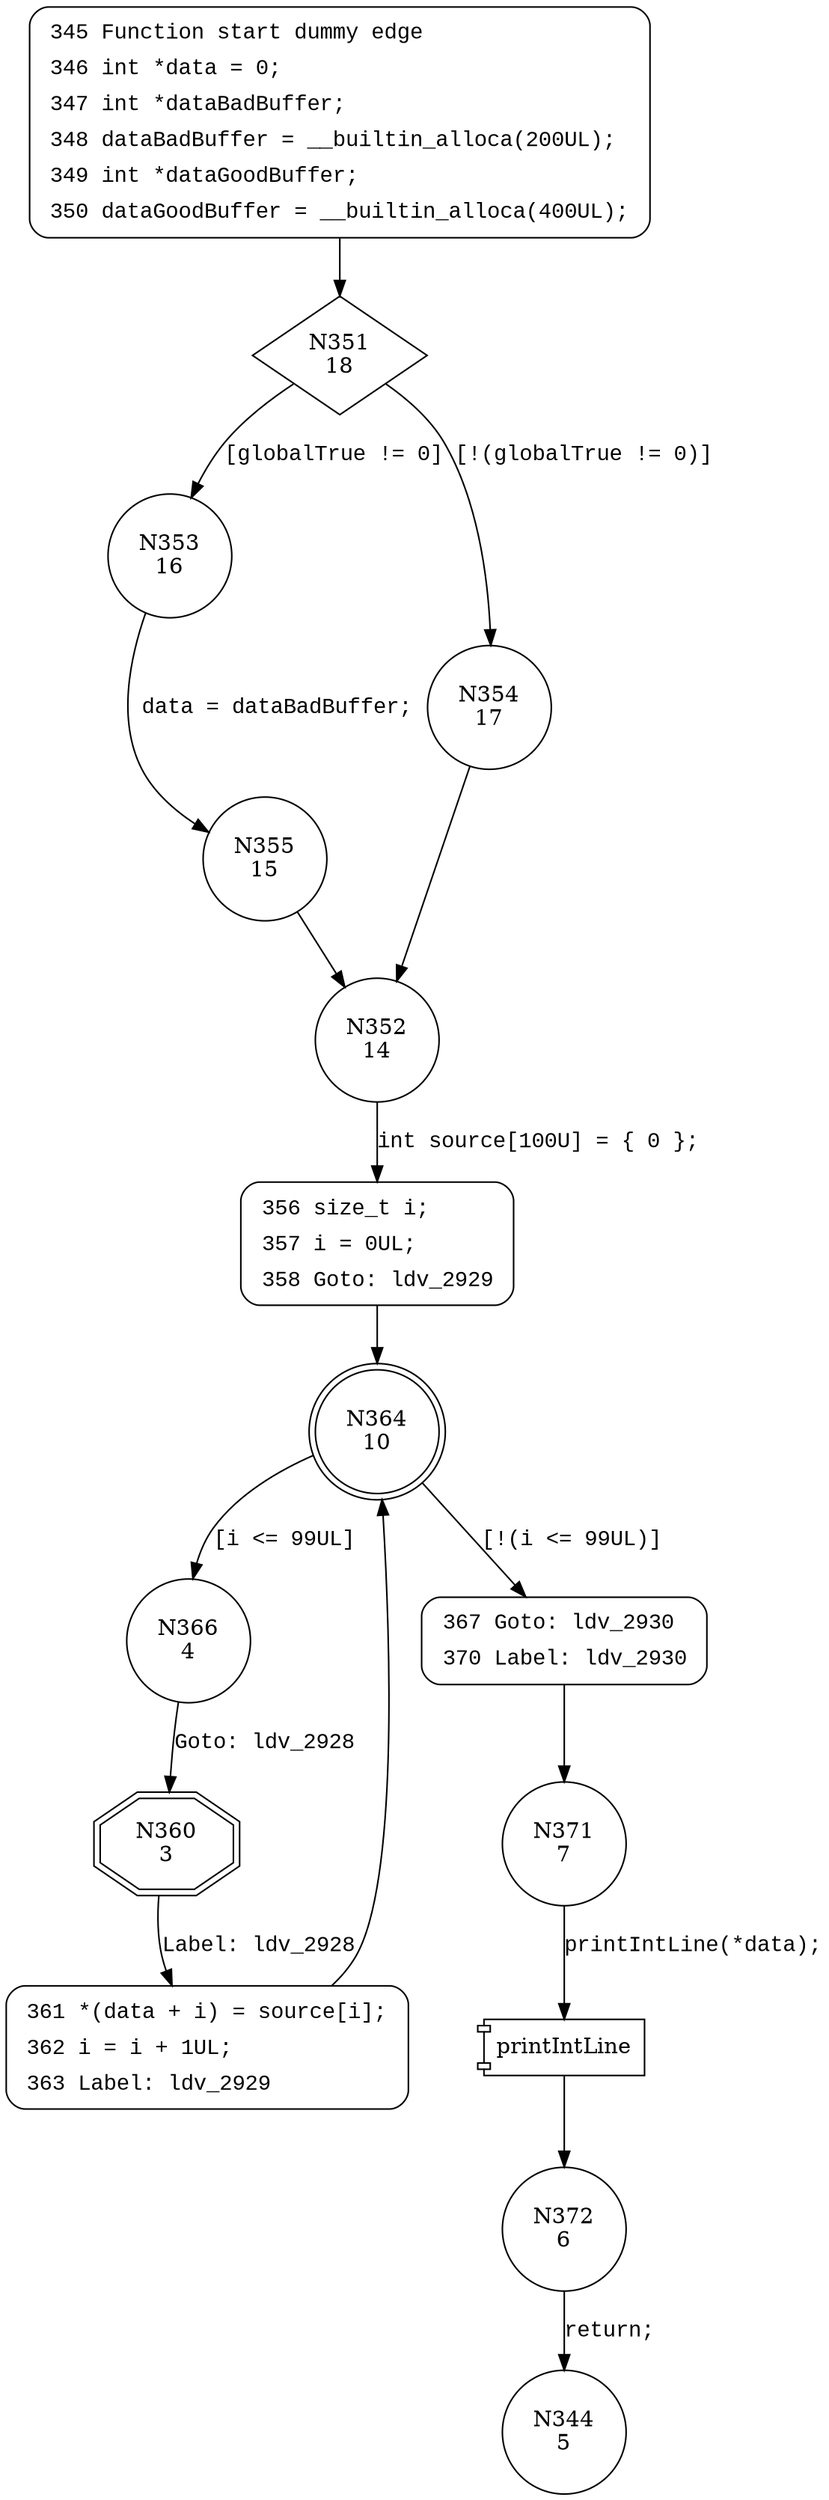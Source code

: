digraph CWE121_Stack_Based_Buffer_Overflow__CWE805_int_alloca_loop_10_bad {
351 [shape="diamond" label="N351\n18"]
353 [shape="circle" label="N353\n16"]
354 [shape="circle" label="N354\n17"]
352 [shape="circle" label="N352\n14"]
356 [shape="circle" label="N356\n13"]
364 [shape="doublecircle" label="N364\n10"]
366 [shape="circle" label="N366\n4"]
367 [shape="circle" label="N367\n9"]
371 [shape="circle" label="N371\n7"]
372 [shape="circle" label="N372\n6"]
360 [shape="doubleoctagon" label="N360\n3"]
361 [shape="circle" label="N361\n2"]
355 [shape="circle" label="N355\n15"]
344 [shape="circle" label="N344\n5"]
345 [style="filled,bold" penwidth="1" fillcolor="white" fontname="Courier New" shape="Mrecord" label=<<table border="0" cellborder="0" cellpadding="3" bgcolor="white"><tr><td align="right">345</td><td align="left">Function start dummy edge</td></tr><tr><td align="right">346</td><td align="left">int *data = 0;</td></tr><tr><td align="right">347</td><td align="left">int *dataBadBuffer;</td></tr><tr><td align="right">348</td><td align="left">dataBadBuffer = __builtin_alloca(200UL);</td></tr><tr><td align="right">349</td><td align="left">int *dataGoodBuffer;</td></tr><tr><td align="right">350</td><td align="left">dataGoodBuffer = __builtin_alloca(400UL);</td></tr></table>>]
345 -> 351[label=""]
356 [style="filled,bold" penwidth="1" fillcolor="white" fontname="Courier New" shape="Mrecord" label=<<table border="0" cellborder="0" cellpadding="3" bgcolor="white"><tr><td align="right">356</td><td align="left">size_t i;</td></tr><tr><td align="right">357</td><td align="left">i = 0UL;</td></tr><tr><td align="right">358</td><td align="left">Goto: ldv_2929</td></tr></table>>]
356 -> 364[label=""]
367 [style="filled,bold" penwidth="1" fillcolor="white" fontname="Courier New" shape="Mrecord" label=<<table border="0" cellborder="0" cellpadding="3" bgcolor="white"><tr><td align="right">367</td><td align="left">Goto: ldv_2930</td></tr><tr><td align="right">370</td><td align="left">Label: ldv_2930</td></tr></table>>]
367 -> 371[label=""]
361 [style="filled,bold" penwidth="1" fillcolor="white" fontname="Courier New" shape="Mrecord" label=<<table border="0" cellborder="0" cellpadding="3" bgcolor="white"><tr><td align="right">361</td><td align="left">*(data + i) = source[i];</td></tr><tr><td align="right">362</td><td align="left">i = i + 1UL;</td></tr><tr><td align="right">363</td><td align="left">Label: ldv_2929</td></tr></table>>]
361 -> 364[label=""]
351 -> 353 [label="[globalTrue != 0]" fontname="Courier New"]
351 -> 354 [label="[!(globalTrue != 0)]" fontname="Courier New"]
352 -> 356 [label="int source[100U] = { 0 };" fontname="Courier New"]
364 -> 366 [label="[i <= 99UL]" fontname="Courier New"]
364 -> 367 [label="[!(i <= 99UL)]" fontname="Courier New"]
100024 [shape="component" label="printIntLine"]
371 -> 100024 [label="printIntLine(*data);" fontname="Courier New"]
100024 -> 372 [label="" fontname="Courier New"]
366 -> 360 [label="Goto: ldv_2928" fontname="Courier New"]
360 -> 361 [label="Label: ldv_2928" fontname="Courier New"]
353 -> 355 [label="data = dataBadBuffer;" fontname="Courier New"]
354 -> 352 [label="" fontname="Courier New"]
372 -> 344 [label="return;" fontname="Courier New"]
355 -> 352 [label="" fontname="Courier New"]
}